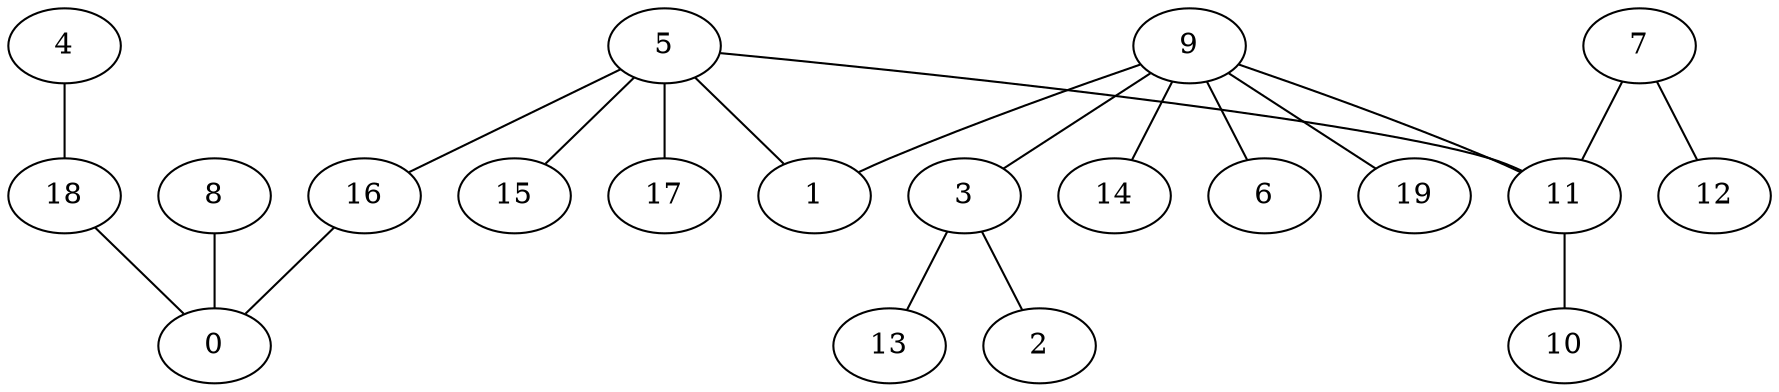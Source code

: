 digraph GG_graph {

subgraph G_graph {
edge [color = black]
"4" -> "18" [dir = none]
"8" -> "0" [dir = none]
"18" -> "0" [dir = none]
"11" -> "10" [dir = none]
"5" -> "15" [dir = none]
"5" -> "17" [dir = none]
"5" -> "1" [dir = none]
"5" -> "16" [dir = none]
"5" -> "11" [dir = none]
"3" -> "2" [dir = none]
"3" -> "13" [dir = none]
"16" -> "0" [dir = none]
"9" -> "14" [dir = none]
"9" -> "6" [dir = none]
"9" -> "3" [dir = none]
"9" -> "19" [dir = none]
"9" -> "11" [dir = none]
"7" -> "12" [dir = none]
"7" -> "11" [dir = none]
"9" -> "1" [dir = none]
}

}
